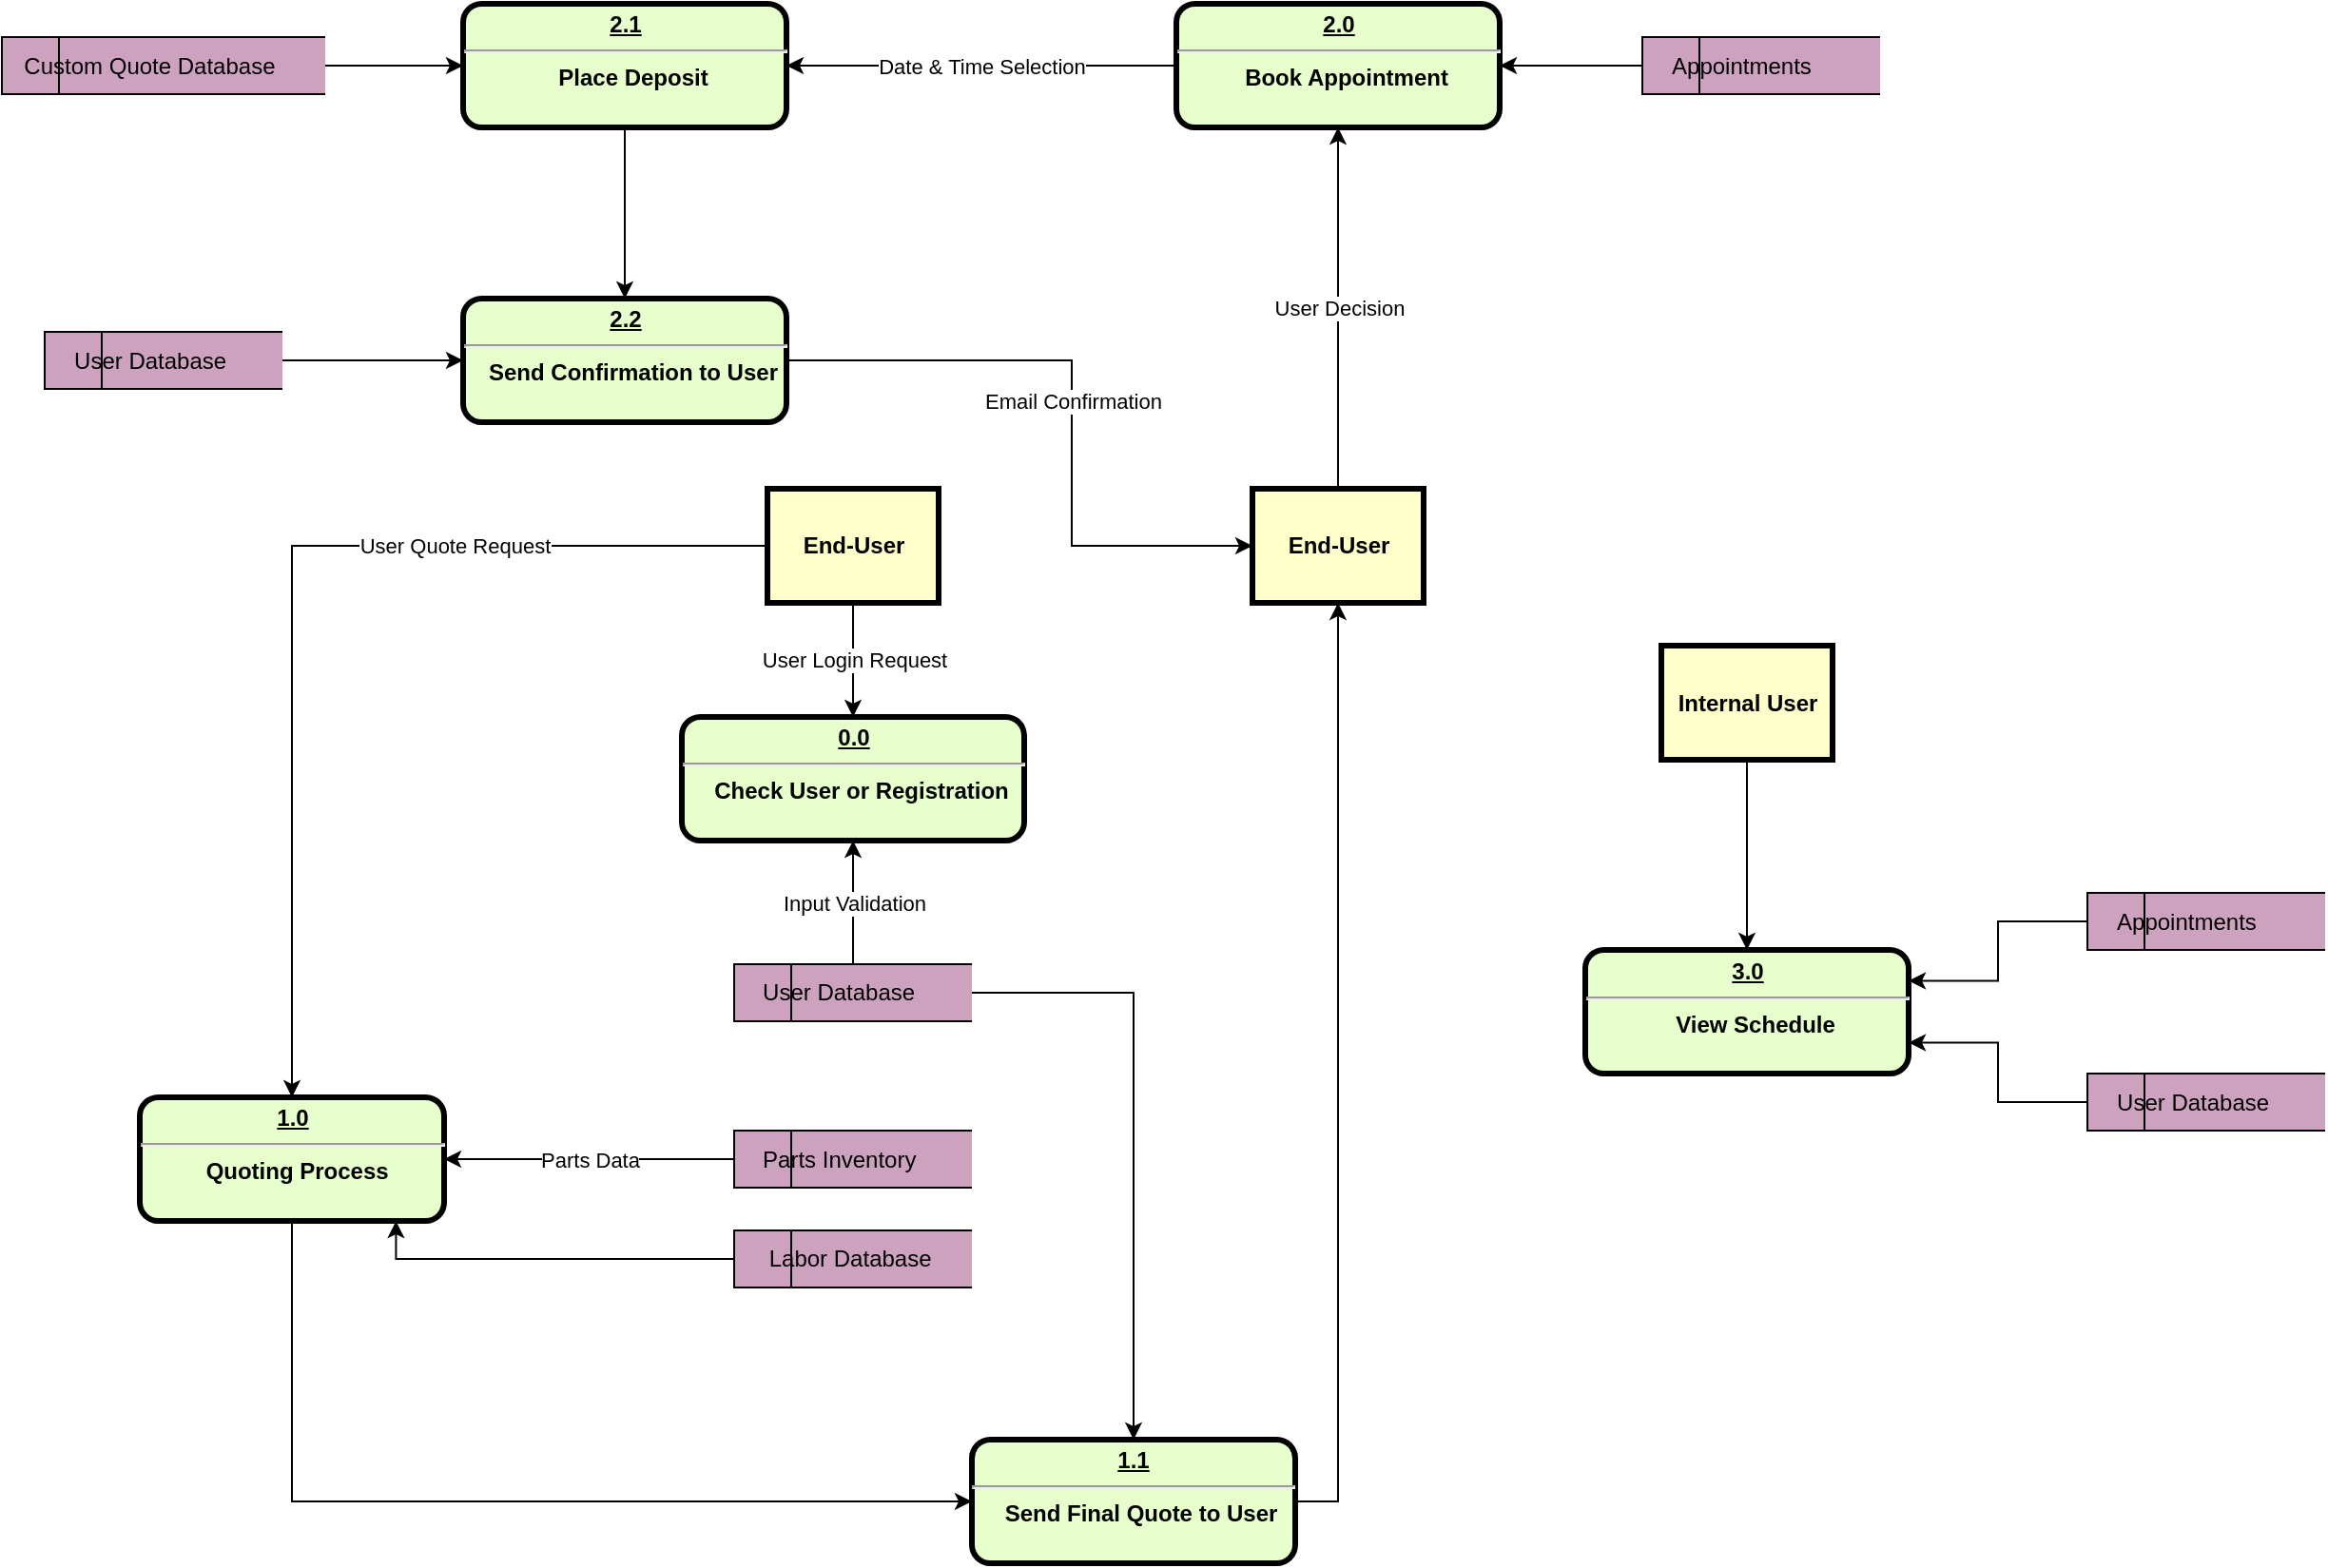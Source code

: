 <mxfile version="20.5.3" type="github">
  <diagram name="Page-1" id="c7558073-3199-34d8-9f00-42111426c3f3">
    <mxGraphModel dx="4491" dy="1118" grid="1" gridSize="10" guides="1" tooltips="1" connect="1" arrows="1" fold="1" page="1" pageScale="1" pageWidth="826" pageHeight="1169" background="none" math="0" shadow="0">
      <root>
        <mxCell id="0" />
        <mxCell id="1" parent="0" />
        <mxCell id="rwrcVWZIO9bK2XzXiC4d-134" value="&lt;p style=&quot;margin: 0px; margin-top: 4px; text-align: center; text-decoration: underline;&quot;&gt;0.0&lt;/p&gt;&lt;hr&gt;&lt;p style=&quot;margin: 0px; margin-left: 8px;&quot;&gt;Check User or Registration&lt;/p&gt;" style="verticalAlign=middle;align=center;overflow=fill;fontSize=12;fontFamily=Helvetica;html=1;rounded=1;fontStyle=1;strokeWidth=3;fillColor=#E6FFCC" vertex="1" parent="1">
          <mxGeometry x="-1922.5" y="525" width="180" height="65" as="geometry" />
        </mxCell>
        <mxCell id="rwrcVWZIO9bK2XzXiC4d-135" value="User Login Request" style="edgeStyle=orthogonalEdgeStyle;rounded=0;orthogonalLoop=1;jettySize=auto;html=1;" edge="1" parent="1" source="rwrcVWZIO9bK2XzXiC4d-138" target="rwrcVWZIO9bK2XzXiC4d-134">
          <mxGeometry relative="1" as="geometry" />
        </mxCell>
        <mxCell id="rwrcVWZIO9bK2XzXiC4d-136" value="User Quote Request" style="edgeStyle=orthogonalEdgeStyle;rounded=0;orthogonalLoop=1;jettySize=auto;html=1;entryX=0.5;entryY=0;entryDx=0;entryDy=0;" edge="1" parent="1" source="rwrcVWZIO9bK2XzXiC4d-138" target="rwrcVWZIO9bK2XzXiC4d-143">
          <mxGeometry x="-0.389" relative="1" as="geometry">
            <mxPoint as="offset" />
          </mxGeometry>
        </mxCell>
        <mxCell id="rwrcVWZIO9bK2XzXiC4d-137" value="User Decision" style="edgeStyle=orthogonalEdgeStyle;rounded=0;orthogonalLoop=1;jettySize=auto;html=1;entryX=0.5;entryY=1;entryDx=0;entryDy=0;exitX=0.5;exitY=0;exitDx=0;exitDy=0;" edge="1" parent="1" source="rwrcVWZIO9bK2XzXiC4d-169" target="rwrcVWZIO9bK2XzXiC4d-151">
          <mxGeometry relative="1" as="geometry" />
        </mxCell>
        <mxCell id="rwrcVWZIO9bK2XzXiC4d-138" value="End-User" style="whiteSpace=wrap;align=center;verticalAlign=middle;fontStyle=1;strokeWidth=3;fillColor=#FFFFCC" vertex="1" parent="1">
          <mxGeometry x="-1877.5" y="405" width="90" height="60" as="geometry" />
        </mxCell>
        <mxCell id="rwrcVWZIO9bK2XzXiC4d-139" value="Input Validation" style="edgeStyle=orthogonalEdgeStyle;rounded=0;orthogonalLoop=1;jettySize=auto;html=1;entryX=0.5;entryY=1;entryDx=0;entryDy=0;" edge="1" parent="1" source="rwrcVWZIO9bK2XzXiC4d-141" target="rwrcVWZIO9bK2XzXiC4d-134">
          <mxGeometry relative="1" as="geometry" />
        </mxCell>
        <mxCell id="rwrcVWZIO9bK2XzXiC4d-140" style="edgeStyle=orthogonalEdgeStyle;rounded=0;orthogonalLoop=1;jettySize=auto;html=1;entryX=0.5;entryY=0;entryDx=0;entryDy=0;exitX=1;exitY=0.5;exitDx=0;exitDy=0;" edge="1" parent="1" source="rwrcVWZIO9bK2XzXiC4d-141" target="rwrcVWZIO9bK2XzXiC4d-149">
          <mxGeometry relative="1" as="geometry" />
        </mxCell>
        <mxCell id="rwrcVWZIO9bK2XzXiC4d-141" value="&lt;span style=&quot;white-space: pre;&quot;&gt; &lt;span style=&quot;white-space: pre;&quot;&gt;	&lt;/span&gt;&lt;/span&gt;&amp;nbsp;User Database" style="html=1;dashed=0;whitespace=wrap;shape=mxgraph.dfd.dataStoreID;align=left;spacingLeft=3;points=[[0,0],[0.5,0],[1,0],[0,0.5],[1,0.5],[0,1],[0.5,1],[1,1]];fillColor=#CDA2BE;" vertex="1" parent="1">
          <mxGeometry x="-1895" y="655" width="125" height="30" as="geometry" />
        </mxCell>
        <mxCell id="rwrcVWZIO9bK2XzXiC4d-142" style="edgeStyle=orthogonalEdgeStyle;rounded=0;orthogonalLoop=1;jettySize=auto;html=1;entryX=0;entryY=0.5;entryDx=0;entryDy=0;exitX=0.5;exitY=1;exitDx=0;exitDy=0;" edge="1" parent="1" source="rwrcVWZIO9bK2XzXiC4d-143" target="rwrcVWZIO9bK2XzXiC4d-149">
          <mxGeometry relative="1" as="geometry" />
        </mxCell>
        <mxCell id="rwrcVWZIO9bK2XzXiC4d-143" value="&lt;p style=&quot;margin: 0px; margin-top: 4px; text-align: center; text-decoration: underline;&quot;&gt;&lt;strong&gt;1.0&lt;/strong&gt;&lt;/p&gt;&lt;hr&gt;&lt;p style=&quot;margin: 0px; margin-left: 8px;&quot;&gt;Quoting Process&amp;nbsp;&lt;/p&gt;" style="verticalAlign=middle;align=center;overflow=fill;fontSize=12;fontFamily=Helvetica;html=1;rounded=1;fontStyle=1;strokeWidth=3;fillColor=#E6FFCC" vertex="1" parent="1">
          <mxGeometry x="-2207.5" y="725" width="160" height="65" as="geometry" />
        </mxCell>
        <mxCell id="rwrcVWZIO9bK2XzXiC4d-144" value="Parts Data" style="edgeStyle=orthogonalEdgeStyle;rounded=0;orthogonalLoop=1;jettySize=auto;html=1;entryX=1;entryY=0.5;entryDx=0;entryDy=0;" edge="1" parent="1" source="rwrcVWZIO9bK2XzXiC4d-145" target="rwrcVWZIO9bK2XzXiC4d-143">
          <mxGeometry relative="1" as="geometry" />
        </mxCell>
        <mxCell id="rwrcVWZIO9bK2XzXiC4d-145" value="&lt;span style=&quot;white-space: pre;&quot;&gt; &lt;span style=&quot;white-space: pre;&quot;&gt;	&lt;/span&gt;&lt;/span&gt;&amp;nbsp;Parts Inventory" style="html=1;dashed=0;whitespace=wrap;shape=mxgraph.dfd.dataStoreID;align=left;spacingLeft=3;points=[[0,0],[0.5,0],[1,0],[0,0.5],[1,0.5],[0,1],[0.5,1],[1,1]];fillColor=#CDA2BE;" vertex="1" parent="1">
          <mxGeometry x="-1895" y="742.5" width="125" height="30" as="geometry" />
        </mxCell>
        <mxCell id="rwrcVWZIO9bK2XzXiC4d-146" style="edgeStyle=orthogonalEdgeStyle;rounded=0;orthogonalLoop=1;jettySize=auto;html=1;entryX=0.842;entryY=1.001;entryDx=0;entryDy=0;entryPerimeter=0;" edge="1" parent="1" source="rwrcVWZIO9bK2XzXiC4d-147" target="rwrcVWZIO9bK2XzXiC4d-143">
          <mxGeometry relative="1" as="geometry" />
        </mxCell>
        <mxCell id="rwrcVWZIO9bK2XzXiC4d-147" value="&lt;span style=&quot;white-space: pre;&quot;&gt; &lt;span style=&quot;white-space: pre;&quot;&gt;	&lt;/span&gt; &lt;/span&gt;&amp;nbsp;Labor Database" style="html=1;dashed=0;whitespace=wrap;shape=mxgraph.dfd.dataStoreID;align=left;spacingLeft=3;points=[[0,0],[0.5,0],[1,0],[0,0.5],[1,0.5],[0,1],[0.5,1],[1,1]];fillColor=#CDA2BE;" vertex="1" parent="1">
          <mxGeometry x="-1895" y="795" width="125" height="30" as="geometry" />
        </mxCell>
        <mxCell id="rwrcVWZIO9bK2XzXiC4d-148" style="edgeStyle=orthogonalEdgeStyle;rounded=0;orthogonalLoop=1;jettySize=auto;html=1;entryX=0.5;entryY=1;entryDx=0;entryDy=0;exitX=1;exitY=0.5;exitDx=0;exitDy=0;" edge="1" parent="1" source="rwrcVWZIO9bK2XzXiC4d-149" target="rwrcVWZIO9bK2XzXiC4d-169">
          <mxGeometry relative="1" as="geometry" />
        </mxCell>
        <mxCell id="rwrcVWZIO9bK2XzXiC4d-149" value="&lt;p style=&quot;margin: 0px; margin-top: 4px; text-align: center; text-decoration: underline;&quot;&gt;1.1&lt;/p&gt;&lt;hr&gt;&lt;p style=&quot;margin: 0px; margin-left: 8px;&quot;&gt;Send Final Quote to User&lt;/p&gt;" style="verticalAlign=middle;align=center;overflow=fill;fontSize=12;fontFamily=Helvetica;html=1;rounded=1;fontStyle=1;strokeWidth=3;fillColor=#E6FFCC" vertex="1" parent="1">
          <mxGeometry x="-1770" y="905" width="170" height="65" as="geometry" />
        </mxCell>
        <mxCell id="rwrcVWZIO9bK2XzXiC4d-170" value="Date &amp;amp; Time Selection" style="edgeStyle=orthogonalEdgeStyle;rounded=0;orthogonalLoop=1;jettySize=auto;html=1;entryX=1;entryY=0.5;entryDx=0;entryDy=0;" edge="1" parent="1" source="rwrcVWZIO9bK2XzXiC4d-151" target="rwrcVWZIO9bK2XzXiC4d-155">
          <mxGeometry relative="1" as="geometry" />
        </mxCell>
        <mxCell id="rwrcVWZIO9bK2XzXiC4d-151" value="&lt;p style=&quot;margin: 0px; margin-top: 4px; text-align: center; text-decoration: underline;&quot;&gt;&lt;strong&gt;2.0&lt;/strong&gt;&lt;/p&gt;&lt;hr&gt;&lt;p style=&quot;margin: 0px; margin-left: 8px;&quot;&gt;Book Appointment&lt;/p&gt;" style="verticalAlign=middle;align=center;overflow=fill;fontSize=12;fontFamily=Helvetica;html=1;rounded=1;fontStyle=1;strokeWidth=3;fillColor=#E6FFCC" vertex="1" parent="1">
          <mxGeometry x="-1662.5" y="150" width="170" height="65" as="geometry" />
        </mxCell>
        <mxCell id="rwrcVWZIO9bK2XzXiC4d-152" style="edgeStyle=orthogonalEdgeStyle;rounded=0;orthogonalLoop=1;jettySize=auto;html=1;entryX=1;entryY=0.5;entryDx=0;entryDy=0;" edge="1" parent="1" source="rwrcVWZIO9bK2XzXiC4d-153" target="rwrcVWZIO9bK2XzXiC4d-151">
          <mxGeometry relative="1" as="geometry" />
        </mxCell>
        <mxCell id="rwrcVWZIO9bK2XzXiC4d-153" value="&lt;span style=&quot;white-space: pre;&quot;&gt; &lt;span style=&quot;white-space: pre;&quot;&gt;	&lt;/span&gt;&lt;/span&gt;&amp;nbsp;Appointments" style="html=1;dashed=0;whitespace=wrap;shape=mxgraph.dfd.dataStoreID;align=left;spacingLeft=3;points=[[0,0],[0.5,0],[1,0],[0,0.5],[1,0.5],[0,1],[0.5,1],[1,1]];fillColor=#CDA2BE;" vertex="1" parent="1">
          <mxGeometry x="-1417.5" y="167.5" width="125" height="30" as="geometry" />
        </mxCell>
        <mxCell id="rwrcVWZIO9bK2XzXiC4d-154" style="edgeStyle=orthogonalEdgeStyle;rounded=0;orthogonalLoop=1;jettySize=auto;html=1;entryX=0.5;entryY=0;entryDx=0;entryDy=0;" edge="1" parent="1" source="rwrcVWZIO9bK2XzXiC4d-155" target="rwrcVWZIO9bK2XzXiC4d-159">
          <mxGeometry relative="1" as="geometry" />
        </mxCell>
        <mxCell id="rwrcVWZIO9bK2XzXiC4d-155" value="&lt;p style=&quot;margin: 0px; margin-top: 4px; text-align: center; text-decoration: underline;&quot;&gt;2.1&lt;/p&gt;&lt;hr&gt;&lt;p style=&quot;margin: 0px; margin-left: 8px;&quot;&gt;Place Deposit&lt;/p&gt;" style="verticalAlign=middle;align=center;overflow=fill;fontSize=12;fontFamily=Helvetica;html=1;rounded=1;fontStyle=1;strokeWidth=3;fillColor=#E6FFCC" vertex="1" parent="1">
          <mxGeometry x="-2037.5" y="150" width="170" height="65" as="geometry" />
        </mxCell>
        <mxCell id="rwrcVWZIO9bK2XzXiC4d-156" style="edgeStyle=orthogonalEdgeStyle;rounded=0;orthogonalLoop=1;jettySize=auto;html=1;entryX=0;entryY=0.5;entryDx=0;entryDy=0;" edge="1" parent="1" source="rwrcVWZIO9bK2XzXiC4d-157" target="rwrcVWZIO9bK2XzXiC4d-155">
          <mxGeometry relative="1" as="geometry" />
        </mxCell>
        <mxCell id="rwrcVWZIO9bK2XzXiC4d-157" value="&lt;span style=&quot;white-space: pre;&quot;&gt;&lt;span style=&quot;white-space: pre;&quot;&gt;	&lt;/span&gt; Custom Quote Database&lt;/span&gt;" style="html=1;dashed=0;whitespace=wrap;shape=mxgraph.dfd.dataStoreID;align=left;spacingLeft=3;points=[[0,0],[0.5,0],[1,0],[0,0.5],[1,0.5],[0,1],[0.5,1],[1,1]];fillColor=#CDA2BE;" vertex="1" parent="1">
          <mxGeometry x="-2280" y="167.5" width="170" height="30" as="geometry" />
        </mxCell>
        <mxCell id="rwrcVWZIO9bK2XzXiC4d-158" value="Email Confirmation" style="edgeStyle=orthogonalEdgeStyle;rounded=0;orthogonalLoop=1;jettySize=auto;html=1;entryX=0;entryY=0.5;entryDx=0;entryDy=0;" edge="1" parent="1" source="rwrcVWZIO9bK2XzXiC4d-159" target="rwrcVWZIO9bK2XzXiC4d-169">
          <mxGeometry relative="1" as="geometry">
            <Array as="points">
              <mxPoint x="-1717.5" y="338" />
              <mxPoint x="-1717.5" y="435" />
            </Array>
          </mxGeometry>
        </mxCell>
        <mxCell id="rwrcVWZIO9bK2XzXiC4d-159" value="&lt;p style=&quot;margin: 0px; margin-top: 4px; text-align: center; text-decoration: underline;&quot;&gt;2.2&lt;/p&gt;&lt;hr&gt;&lt;p style=&quot;margin: 0px; margin-left: 8px;&quot;&gt;Send Confirmation to User&lt;/p&gt;" style="verticalAlign=middle;align=center;overflow=fill;fontSize=12;fontFamily=Helvetica;html=1;rounded=1;fontStyle=1;strokeWidth=3;fillColor=#E6FFCC" vertex="1" parent="1">
          <mxGeometry x="-2037.5" y="305" width="170" height="65" as="geometry" />
        </mxCell>
        <mxCell id="rwrcVWZIO9bK2XzXiC4d-160" style="edgeStyle=orthogonalEdgeStyle;rounded=0;orthogonalLoop=1;jettySize=auto;html=1;entryX=0;entryY=0.5;entryDx=0;entryDy=0;" edge="1" parent="1" source="rwrcVWZIO9bK2XzXiC4d-161" target="rwrcVWZIO9bK2XzXiC4d-159">
          <mxGeometry relative="1" as="geometry" />
        </mxCell>
        <mxCell id="rwrcVWZIO9bK2XzXiC4d-161" value="&lt;span style=&quot;white-space: pre;&quot;&gt; &lt;span style=&quot;white-space: pre;&quot;&gt;	&lt;/span&gt;&lt;/span&gt;&amp;nbsp;User Database" style="html=1;dashed=0;whitespace=wrap;shape=mxgraph.dfd.dataStoreID;align=left;spacingLeft=3;points=[[0,0],[0.5,0],[1,0],[0,0.5],[1,0.5],[0,1],[0.5,1],[1,1]];fillColor=#CDA2BE;" vertex="1" parent="1">
          <mxGeometry x="-2257.5" y="322.5" width="125" height="30" as="geometry" />
        </mxCell>
        <mxCell id="rwrcVWZIO9bK2XzXiC4d-162" style="edgeStyle=orthogonalEdgeStyle;rounded=0;orthogonalLoop=1;jettySize=auto;html=1;" edge="1" parent="1" source="rwrcVWZIO9bK2XzXiC4d-163" target="rwrcVWZIO9bK2XzXiC4d-164">
          <mxGeometry relative="1" as="geometry" />
        </mxCell>
        <mxCell id="rwrcVWZIO9bK2XzXiC4d-163" value="Internal User" style="whiteSpace=wrap;align=center;verticalAlign=middle;fontStyle=1;strokeWidth=3;fillColor=#FFFFCC" vertex="1" parent="1">
          <mxGeometry x="-1407.5" y="487.5" width="90" height="60" as="geometry" />
        </mxCell>
        <mxCell id="rwrcVWZIO9bK2XzXiC4d-164" value="&lt;p style=&quot;margin: 0px; margin-top: 4px; text-align: center; text-decoration: underline;&quot;&gt;3.0&lt;/p&gt;&lt;hr&gt;&lt;p style=&quot;margin: 0px; margin-left: 8px;&quot;&gt;View Schedule&lt;/p&gt;" style="verticalAlign=middle;align=center;overflow=fill;fontSize=12;fontFamily=Helvetica;html=1;rounded=1;fontStyle=1;strokeWidth=3;fillColor=#E6FFCC" vertex="1" parent="1">
          <mxGeometry x="-1447.5" y="647.5" width="170" height="65" as="geometry" />
        </mxCell>
        <mxCell id="rwrcVWZIO9bK2XzXiC4d-165" value="" style="edgeStyle=orthogonalEdgeStyle;rounded=0;orthogonalLoop=1;jettySize=auto;html=1;entryX=1;entryY=0.25;entryDx=0;entryDy=0;" edge="1" parent="1" source="rwrcVWZIO9bK2XzXiC4d-166" target="rwrcVWZIO9bK2XzXiC4d-164">
          <mxGeometry relative="1" as="geometry" />
        </mxCell>
        <mxCell id="rwrcVWZIO9bK2XzXiC4d-166" value="&lt;span style=&quot;white-space: pre;&quot;&gt; &lt;span style=&quot;white-space: pre;&quot;&gt;	&lt;/span&gt;&lt;/span&gt;&amp;nbsp;Appointments" style="html=1;dashed=0;whitespace=wrap;shape=mxgraph.dfd.dataStoreID;align=left;spacingLeft=3;points=[[0,0],[0.5,0],[1,0],[0,0.5],[1,0.5],[0,1],[0.5,1],[1,1]];fillColor=#CDA2BE;" vertex="1" parent="1">
          <mxGeometry x="-1183.5" y="617.5" width="125" height="30" as="geometry" />
        </mxCell>
        <mxCell id="rwrcVWZIO9bK2XzXiC4d-167" value="" style="edgeStyle=orthogonalEdgeStyle;rounded=0;orthogonalLoop=1;jettySize=auto;html=1;entryX=1;entryY=0.75;entryDx=0;entryDy=0;" edge="1" parent="1" source="rwrcVWZIO9bK2XzXiC4d-168" target="rwrcVWZIO9bK2XzXiC4d-164">
          <mxGeometry relative="1" as="geometry" />
        </mxCell>
        <mxCell id="rwrcVWZIO9bK2XzXiC4d-168" value="&lt;span style=&quot;white-space: pre;&quot;&gt; &lt;span style=&quot;white-space: pre;&quot;&gt;	&lt;/span&gt;&lt;/span&gt;&amp;nbsp;User Database" style="html=1;dashed=0;whitespace=wrap;shape=mxgraph.dfd.dataStoreID;align=left;spacingLeft=3;points=[[0,0],[0.5,0],[1,0],[0,0.5],[1,0.5],[0,1],[0.5,1],[1,1]];fillColor=#CDA2BE;" vertex="1" parent="1">
          <mxGeometry x="-1183.5" y="712.5" width="125" height="30" as="geometry" />
        </mxCell>
        <mxCell id="rwrcVWZIO9bK2XzXiC4d-169" value="End-User" style="whiteSpace=wrap;align=center;verticalAlign=middle;fontStyle=1;strokeWidth=3;fillColor=#FFFFCC" vertex="1" parent="1">
          <mxGeometry x="-1622.5" y="405" width="90" height="60" as="geometry" />
        </mxCell>
      </root>
    </mxGraphModel>
  </diagram>
</mxfile>
